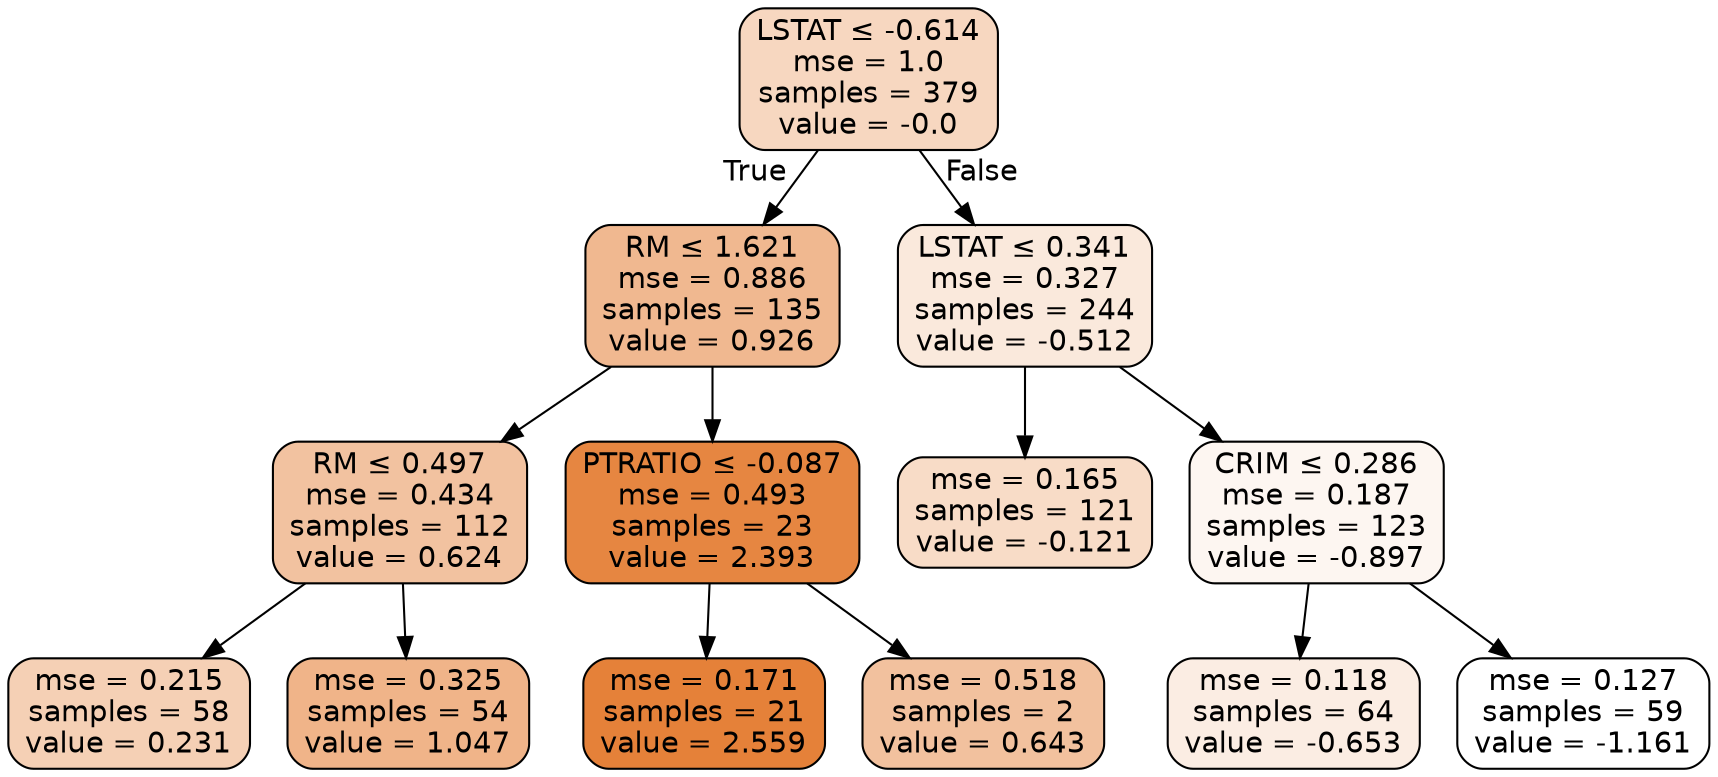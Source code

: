 digraph Tree {
node [shape=box, style="filled, rounded", color="black", fontname=helvetica] ;
edge [fontname=helvetica] ;
0 [label=<LSTAT &le; -0.614<br/>mse = 1.0<br/>samples = 379<br/>value = -0.0>, fillcolor="#e5813950"] ;
1 [label=<RM &le; 1.621<br/>mse = 0.886<br/>samples = 135<br/>value = 0.926>, fillcolor="#e581398f"] ;
0 -> 1 [labeldistance=2.5, labelangle=45, headlabel="True"] ;
2 [label=<RM &le; 0.497<br/>mse = 0.434<br/>samples = 112<br/>value = 0.624>, fillcolor="#e581397a"] ;
1 -> 2 ;
3 [label=<mse = 0.215<br/>samples = 58<br/>value = 0.231>, fillcolor="#e581395f"] ;
2 -> 3 ;
4 [label=<mse = 0.325<br/>samples = 54<br/>value = 1.047>, fillcolor="#e5813997"] ;
2 -> 4 ;
5 [label=<PTRATIO &le; -0.087<br/>mse = 0.493<br/>samples = 23<br/>value = 2.393>, fillcolor="#e58139f4"] ;
1 -> 5 ;
6 [label=<mse = 0.171<br/>samples = 21<br/>value = 2.559>, fillcolor="#e58139ff"] ;
5 -> 6 ;
7 [label=<mse = 0.518<br/>samples = 2<br/>value = 0.643>, fillcolor="#e581397c"] ;
5 -> 7 ;
8 [label=<LSTAT &le; 0.341<br/>mse = 0.327<br/>samples = 244<br/>value = -0.512>, fillcolor="#e581392c"] ;
0 -> 8 [labeldistance=2.5, labelangle=-45, headlabel="False"] ;
9 [label=<mse = 0.165<br/>samples = 121<br/>value = -0.121>, fillcolor="#e5813947"] ;
8 -> 9 ;
12 [label=<CRIM &le; 0.286<br/>mse = 0.187<br/>samples = 123<br/>value = -0.897>, fillcolor="#e5813912"] ;
8 -> 12 ;
13 [label=<mse = 0.118<br/>samples = 64<br/>value = -0.653>, fillcolor="#e5813923"] ;
12 -> 13 ;
14 [label=<mse = 0.127<br/>samples = 59<br/>value = -1.161>, fillcolor="#e5813900"] ;
12 -> 14 ;
}